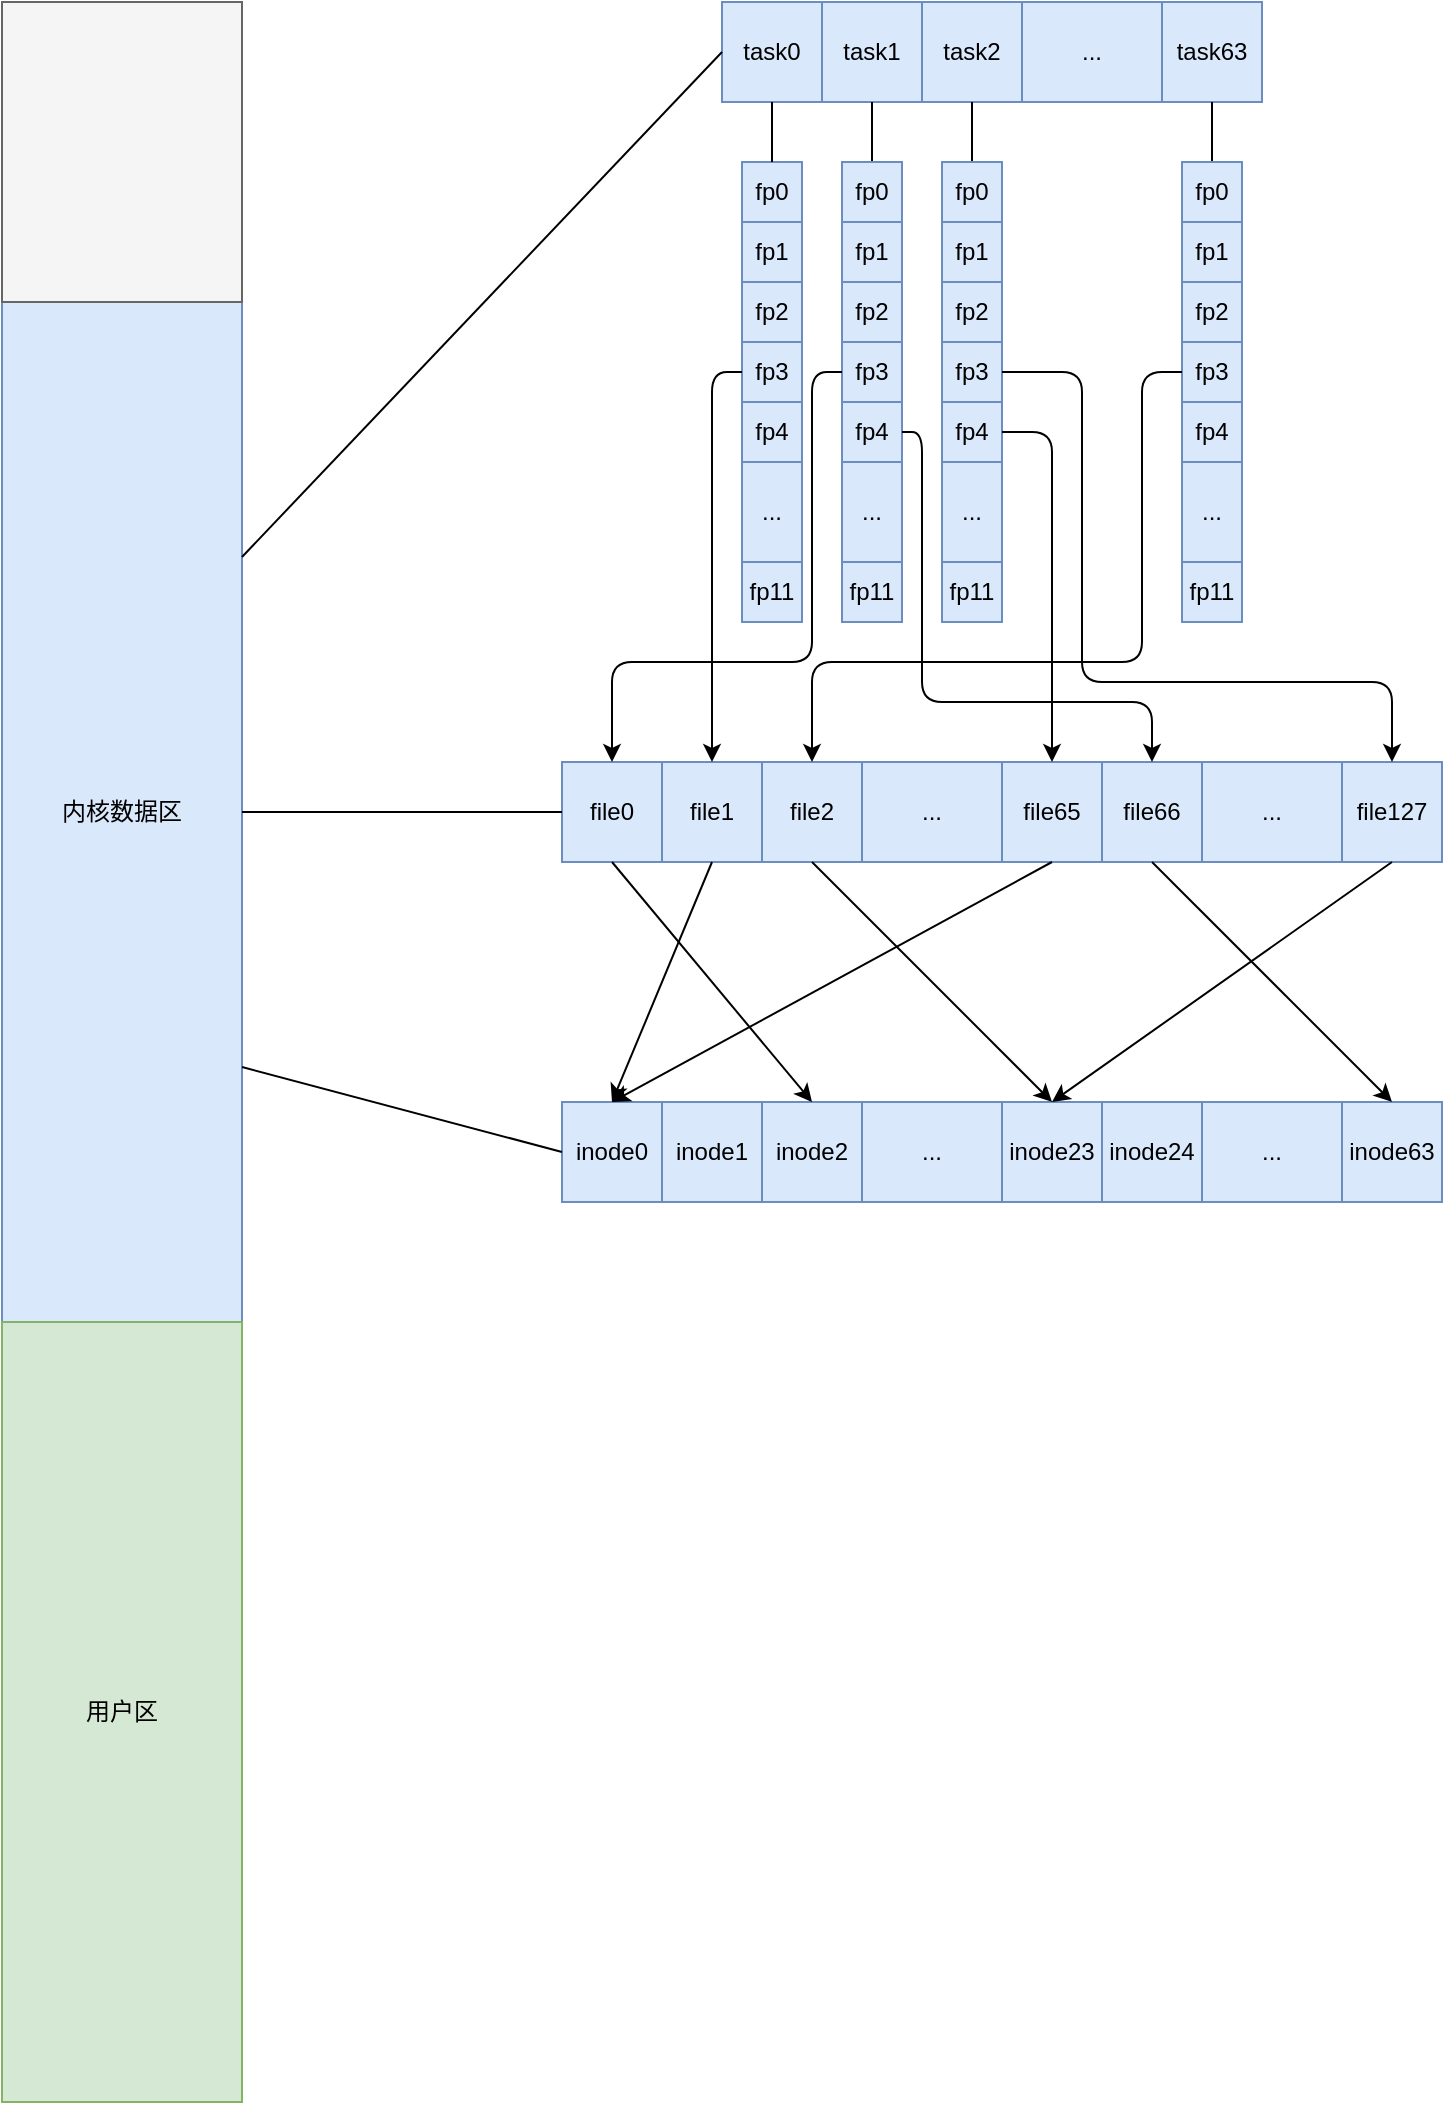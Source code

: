 <mxfile version="13.3.5" type="device"><diagram id="aM4etmyx-_1-CEV2C4Z1" name="Page-1"><mxGraphModel dx="1538" dy="1080" grid="1" gridSize="10" guides="1" tooltips="1" connect="1" arrows="1" fold="1" page="1" pageScale="1" pageWidth="2339" pageHeight="3300" math="0" shadow="0"><root><mxCell id="0"/><mxCell id="1" parent="0"/><mxCell id="YdzTeZqrdGx4_KLyWALI-2" value="内核数据区" style="rounded=0;whiteSpace=wrap;html=1;fillColor=#dae8fc;strokeColor=#6c8ebf;" vertex="1" parent="1"><mxGeometry x="120" y="350" width="120" height="510" as="geometry"/></mxCell><mxCell id="YdzTeZqrdGx4_KLyWALI-3" value="task0" style="rounded=0;whiteSpace=wrap;html=1;fillColor=#dae8fc;strokeColor=#6c8ebf;" vertex="1" parent="1"><mxGeometry x="480" y="200" width="50" height="50" as="geometry"/></mxCell><mxCell id="YdzTeZqrdGx4_KLyWALI-4" value="task1" style="rounded=0;whiteSpace=wrap;html=1;fillColor=#dae8fc;strokeColor=#6c8ebf;" vertex="1" parent="1"><mxGeometry x="530" y="200" width="50" height="50" as="geometry"/></mxCell><mxCell id="YdzTeZqrdGx4_KLyWALI-5" value="task2" style="rounded=0;whiteSpace=wrap;html=1;fillColor=#dae8fc;strokeColor=#6c8ebf;" vertex="1" parent="1"><mxGeometry x="580" y="200" width="50" height="50" as="geometry"/></mxCell><mxCell id="YdzTeZqrdGx4_KLyWALI-6" value="task63" style="rounded=0;whiteSpace=wrap;html=1;fillColor=#dae8fc;strokeColor=#6c8ebf;" vertex="1" parent="1"><mxGeometry x="700" y="200" width="50" height="50" as="geometry"/></mxCell><mxCell id="YdzTeZqrdGx4_KLyWALI-7" value="..." style="rounded=0;whiteSpace=wrap;html=1;fillColor=#dae8fc;strokeColor=#6c8ebf;" vertex="1" parent="1"><mxGeometry x="630" y="200" width="70" height="50" as="geometry"/></mxCell><mxCell id="YdzTeZqrdGx4_KLyWALI-8" value="fp0" style="rounded=0;whiteSpace=wrap;html=1;fillColor=#dae8fc;strokeColor=#6c8ebf;" vertex="1" parent="1"><mxGeometry x="490" y="280" width="30" height="30" as="geometry"/></mxCell><mxCell id="YdzTeZqrdGx4_KLyWALI-9" value="fp1" style="rounded=0;whiteSpace=wrap;html=1;fillColor=#dae8fc;strokeColor=#6c8ebf;" vertex="1" parent="1"><mxGeometry x="490" y="310" width="30" height="30" as="geometry"/></mxCell><mxCell id="YdzTeZqrdGx4_KLyWALI-10" value="fp2" style="rounded=0;whiteSpace=wrap;html=1;fillColor=#dae8fc;strokeColor=#6c8ebf;" vertex="1" parent="1"><mxGeometry x="490" y="340" width="30" height="30" as="geometry"/></mxCell><mxCell id="YdzTeZqrdGx4_KLyWALI-11" value="..." style="rounded=0;whiteSpace=wrap;html=1;fillColor=#dae8fc;strokeColor=#6c8ebf;" vertex="1" parent="1"><mxGeometry x="490" y="430" width="30" height="50" as="geometry"/></mxCell><mxCell id="YdzTeZqrdGx4_KLyWALI-12" value="fp11" style="rounded=0;whiteSpace=wrap;html=1;fillColor=#dae8fc;strokeColor=#6c8ebf;" vertex="1" parent="1"><mxGeometry x="490" y="480" width="30" height="30" as="geometry"/></mxCell><mxCell id="YdzTeZqrdGx4_KLyWALI-33" value="" style="endArrow=none;html=1;entryX=0.5;entryY=1;entryDx=0;entryDy=0;exitX=0.5;exitY=0;exitDx=0;exitDy=0;" edge="1" parent="1" source="YdzTeZqrdGx4_KLyWALI-8" target="YdzTeZqrdGx4_KLyWALI-3"><mxGeometry width="50" height="50" relative="1" as="geometry"><mxPoint x="440" y="300" as="sourcePoint"/><mxPoint x="490" y="250" as="targetPoint"/></mxGeometry></mxCell><mxCell id="YdzTeZqrdGx4_KLyWALI-34" value="" style="endArrow=none;html=1;entryX=0.5;entryY=1;entryDx=0;entryDy=0;exitX=0.5;exitY=0;exitDx=0;exitDy=0;" edge="1" parent="1" target="YdzTeZqrdGx4_KLyWALI-4"><mxGeometry width="50" height="50" relative="1" as="geometry"><mxPoint x="555" y="280" as="sourcePoint"/><mxPoint x="530" y="510" as="targetPoint"/></mxGeometry></mxCell><mxCell id="YdzTeZqrdGx4_KLyWALI-35" value="" style="endArrow=none;html=1;entryX=0.5;entryY=1;entryDx=0;entryDy=0;exitX=0.5;exitY=0;exitDx=0;exitDy=0;" edge="1" parent="1" target="YdzTeZqrdGx4_KLyWALI-5"><mxGeometry width="50" height="50" relative="1" as="geometry"><mxPoint x="605" y="280" as="sourcePoint"/><mxPoint x="660" y="600" as="targetPoint"/></mxGeometry></mxCell><mxCell id="YdzTeZqrdGx4_KLyWALI-36" value="" style="endArrow=none;html=1;entryX=0.5;entryY=1;entryDx=0;entryDy=0;exitX=0.5;exitY=0;exitDx=0;exitDy=0;" edge="1" parent="1" target="YdzTeZqrdGx4_KLyWALI-6"><mxGeometry width="50" height="50" relative="1" as="geometry"><mxPoint x="725" y="280" as="sourcePoint"/><mxPoint x="660" y="550" as="targetPoint"/></mxGeometry></mxCell><mxCell id="YdzTeZqrdGx4_KLyWALI-38" value="file0" style="whiteSpace=wrap;html=1;aspect=fixed;fillColor=#dae8fc;strokeColor=#6c8ebf;" vertex="1" parent="1"><mxGeometry x="400" y="580" width="50" height="50" as="geometry"/></mxCell><mxCell id="YdzTeZqrdGx4_KLyWALI-39" value="fp0" style="rounded=0;whiteSpace=wrap;html=1;fillColor=#dae8fc;strokeColor=#6c8ebf;" vertex="1" parent="1"><mxGeometry x="540" y="280" width="30" height="30" as="geometry"/></mxCell><mxCell id="YdzTeZqrdGx4_KLyWALI-40" value="fp1" style="rounded=0;whiteSpace=wrap;html=1;fillColor=#dae8fc;strokeColor=#6c8ebf;" vertex="1" parent="1"><mxGeometry x="540" y="310" width="30" height="30" as="geometry"/></mxCell><mxCell id="YdzTeZqrdGx4_KLyWALI-41" value="fp2" style="rounded=0;whiteSpace=wrap;html=1;fillColor=#dae8fc;strokeColor=#6c8ebf;" vertex="1" parent="1"><mxGeometry x="540" y="340" width="30" height="30" as="geometry"/></mxCell><mxCell id="YdzTeZqrdGx4_KLyWALI-42" value="..." style="rounded=0;whiteSpace=wrap;html=1;fillColor=#dae8fc;strokeColor=#6c8ebf;" vertex="1" parent="1"><mxGeometry x="540" y="430" width="30" height="50" as="geometry"/></mxCell><mxCell id="YdzTeZqrdGx4_KLyWALI-43" value="fp11" style="rounded=0;whiteSpace=wrap;html=1;fillColor=#dae8fc;strokeColor=#6c8ebf;" vertex="1" parent="1"><mxGeometry x="540" y="480" width="30" height="30" as="geometry"/></mxCell><mxCell id="YdzTeZqrdGx4_KLyWALI-50" value="fp0" style="rounded=0;whiteSpace=wrap;html=1;fillColor=#dae8fc;strokeColor=#6c8ebf;" vertex="1" parent="1"><mxGeometry x="590" y="280" width="30" height="30" as="geometry"/></mxCell><mxCell id="YdzTeZqrdGx4_KLyWALI-51" value="fp1" style="rounded=0;whiteSpace=wrap;html=1;fillColor=#dae8fc;strokeColor=#6c8ebf;" vertex="1" parent="1"><mxGeometry x="590" y="310" width="30" height="30" as="geometry"/></mxCell><mxCell id="YdzTeZqrdGx4_KLyWALI-52" value="fp2" style="rounded=0;whiteSpace=wrap;html=1;fillColor=#dae8fc;strokeColor=#6c8ebf;" vertex="1" parent="1"><mxGeometry x="590" y="340" width="30" height="30" as="geometry"/></mxCell><mxCell id="YdzTeZqrdGx4_KLyWALI-53" value="..." style="rounded=0;whiteSpace=wrap;html=1;fillColor=#dae8fc;strokeColor=#6c8ebf;" vertex="1" parent="1"><mxGeometry x="590" y="430" width="30" height="50" as="geometry"/></mxCell><mxCell id="YdzTeZqrdGx4_KLyWALI-54" value="fp11" style="rounded=0;whiteSpace=wrap;html=1;fillColor=#dae8fc;strokeColor=#6c8ebf;" vertex="1" parent="1"><mxGeometry x="590" y="480" width="30" height="30" as="geometry"/></mxCell><mxCell id="YdzTeZqrdGx4_KLyWALI-55" value="fp0" style="rounded=0;whiteSpace=wrap;html=1;fillColor=#dae8fc;strokeColor=#6c8ebf;" vertex="1" parent="1"><mxGeometry x="710" y="280" width="30" height="30" as="geometry"/></mxCell><mxCell id="YdzTeZqrdGx4_KLyWALI-56" value="fp1" style="rounded=0;whiteSpace=wrap;html=1;fillColor=#dae8fc;strokeColor=#6c8ebf;" vertex="1" parent="1"><mxGeometry x="710" y="310" width="30" height="30" as="geometry"/></mxCell><mxCell id="YdzTeZqrdGx4_KLyWALI-57" value="fp2" style="rounded=0;whiteSpace=wrap;html=1;fillColor=#dae8fc;strokeColor=#6c8ebf;" vertex="1" parent="1"><mxGeometry x="710" y="340" width="30" height="30" as="geometry"/></mxCell><mxCell id="YdzTeZqrdGx4_KLyWALI-58" value="..." style="rounded=0;whiteSpace=wrap;html=1;fillColor=#dae8fc;strokeColor=#6c8ebf;" vertex="1" parent="1"><mxGeometry x="710" y="430" width="30" height="50" as="geometry"/></mxCell><mxCell id="YdzTeZqrdGx4_KLyWALI-59" value="fp11" style="rounded=0;whiteSpace=wrap;html=1;fillColor=#dae8fc;strokeColor=#6c8ebf;" vertex="1" parent="1"><mxGeometry x="710" y="480" width="30" height="30" as="geometry"/></mxCell><mxCell id="YdzTeZqrdGx4_KLyWALI-60" value="file1" style="whiteSpace=wrap;html=1;aspect=fixed;fillColor=#dae8fc;strokeColor=#6c8ebf;" vertex="1" parent="1"><mxGeometry x="450" y="580" width="50" height="50" as="geometry"/></mxCell><mxCell id="YdzTeZqrdGx4_KLyWALI-61" value="file2" style="whiteSpace=wrap;html=1;aspect=fixed;fillColor=#dae8fc;strokeColor=#6c8ebf;" vertex="1" parent="1"><mxGeometry x="500" y="580" width="50" height="50" as="geometry"/></mxCell><mxCell id="YdzTeZqrdGx4_KLyWALI-62" value="file127" style="whiteSpace=wrap;html=1;aspect=fixed;fillColor=#dae8fc;strokeColor=#6c8ebf;" vertex="1" parent="1"><mxGeometry x="790" y="580" width="50" height="50" as="geometry"/></mxCell><mxCell id="YdzTeZqrdGx4_KLyWALI-63" value="..." style="rounded=0;whiteSpace=wrap;html=1;fillColor=#dae8fc;strokeColor=#6c8ebf;" vertex="1" parent="1"><mxGeometry x="550" y="580" width="70" height="50" as="geometry"/></mxCell><mxCell id="YdzTeZqrdGx4_KLyWALI-69" value="file66" style="whiteSpace=wrap;html=1;aspect=fixed;fillColor=#dae8fc;strokeColor=#6c8ebf;" vertex="1" parent="1"><mxGeometry x="670" y="580" width="50" height="50" as="geometry"/></mxCell><mxCell id="YdzTeZqrdGx4_KLyWALI-70" value="file65" style="whiteSpace=wrap;html=1;aspect=fixed;fillColor=#dae8fc;strokeColor=#6c8ebf;" vertex="1" parent="1"><mxGeometry x="620" y="580" width="50" height="50" as="geometry"/></mxCell><mxCell id="YdzTeZqrdGx4_KLyWALI-71" value="..." style="rounded=0;whiteSpace=wrap;html=1;fillColor=#dae8fc;strokeColor=#6c8ebf;" vertex="1" parent="1"><mxGeometry x="720" y="580" width="70" height="50" as="geometry"/></mxCell><mxCell id="YdzTeZqrdGx4_KLyWALI-74" value="fp3" style="rounded=0;whiteSpace=wrap;html=1;fillColor=#dae8fc;strokeColor=#6c8ebf;" vertex="1" parent="1"><mxGeometry x="490" y="370" width="30" height="30" as="geometry"/></mxCell><mxCell id="YdzTeZqrdGx4_KLyWALI-75" value="fp4" style="rounded=0;whiteSpace=wrap;html=1;fillColor=#dae8fc;strokeColor=#6c8ebf;" vertex="1" parent="1"><mxGeometry x="490" y="400" width="30" height="30" as="geometry"/></mxCell><mxCell id="YdzTeZqrdGx4_KLyWALI-77" value="fp3" style="rounded=0;whiteSpace=wrap;html=1;fillColor=#dae8fc;strokeColor=#6c8ebf;" vertex="1" parent="1"><mxGeometry x="540" y="370" width="30" height="30" as="geometry"/></mxCell><mxCell id="YdzTeZqrdGx4_KLyWALI-78" value="fp4" style="rounded=0;whiteSpace=wrap;html=1;fillColor=#dae8fc;strokeColor=#6c8ebf;" vertex="1" parent="1"><mxGeometry x="540" y="400" width="30" height="30" as="geometry"/></mxCell><mxCell id="YdzTeZqrdGx4_KLyWALI-80" value="fp3" style="rounded=0;whiteSpace=wrap;html=1;fillColor=#dae8fc;strokeColor=#6c8ebf;" vertex="1" parent="1"><mxGeometry x="590" y="370" width="30" height="30" as="geometry"/></mxCell><mxCell id="YdzTeZqrdGx4_KLyWALI-81" value="fp4" style="rounded=0;whiteSpace=wrap;html=1;fillColor=#dae8fc;strokeColor=#6c8ebf;" vertex="1" parent="1"><mxGeometry x="590" y="400" width="30" height="30" as="geometry"/></mxCell><mxCell id="YdzTeZqrdGx4_KLyWALI-83" value="fp3" style="rounded=0;whiteSpace=wrap;html=1;fillColor=#dae8fc;strokeColor=#6c8ebf;" vertex="1" parent="1"><mxGeometry x="710" y="370" width="30" height="30" as="geometry"/></mxCell><mxCell id="YdzTeZqrdGx4_KLyWALI-84" value="fp4" style="rounded=0;whiteSpace=wrap;html=1;fillColor=#dae8fc;strokeColor=#6c8ebf;" vertex="1" parent="1"><mxGeometry x="710" y="400" width="30" height="30" as="geometry"/></mxCell><mxCell id="YdzTeZqrdGx4_KLyWALI-86" value="" style="endArrow=classic;html=1;exitX=0;exitY=0.5;exitDx=0;exitDy=0;entryX=0.5;entryY=0;entryDx=0;entryDy=0;" edge="1" parent="1" source="YdzTeZqrdGx4_KLyWALI-74" target="YdzTeZqrdGx4_KLyWALI-60"><mxGeometry width="50" height="50" relative="1" as="geometry"><mxPoint x="370" y="350" as="sourcePoint"/><mxPoint x="420" y="300" as="targetPoint"/><Array as="points"><mxPoint x="475" y="385"/></Array></mxGeometry></mxCell><mxCell id="YdzTeZqrdGx4_KLyWALI-88" value="" style="endArrow=classic;html=1;entryX=0.5;entryY=0;entryDx=0;entryDy=0;exitX=1;exitY=0.5;exitDx=0;exitDy=0;" edge="1" parent="1" source="YdzTeZqrdGx4_KLyWALI-78" target="YdzTeZqrdGx4_KLyWALI-69"><mxGeometry width="50" height="50" relative="1" as="geometry"><mxPoint x="590" y="530" as="sourcePoint"/><mxPoint x="670" y="530" as="targetPoint"/><Array as="points"><mxPoint x="580" y="415"/><mxPoint x="580" y="550"/><mxPoint x="695" y="550"/></Array></mxGeometry></mxCell><mxCell id="YdzTeZqrdGx4_KLyWALI-90" value="" style="endArrow=classic;html=1;exitX=0;exitY=0.5;exitDx=0;exitDy=0;entryX=0.5;entryY=0;entryDx=0;entryDy=0;" edge="1" parent="1" target="YdzTeZqrdGx4_KLyWALI-38"><mxGeometry width="50" height="50" relative="1" as="geometry"><mxPoint x="540" y="385" as="sourcePoint"/><mxPoint x="525" y="580" as="targetPoint"/><Array as="points"><mxPoint x="525" y="385"/><mxPoint x="525" y="530"/><mxPoint x="425" y="530"/></Array></mxGeometry></mxCell><mxCell id="YdzTeZqrdGx4_KLyWALI-91" value="" style="endArrow=classic;html=1;exitX=0;exitY=0.5;exitDx=0;exitDy=0;entryX=0.5;entryY=0;entryDx=0;entryDy=0;" edge="1" parent="1" source="YdzTeZqrdGx4_KLyWALI-83" target="YdzTeZqrdGx4_KLyWALI-61"><mxGeometry width="50" height="50" relative="1" as="geometry"><mxPoint x="830" y="440" as="sourcePoint"/><mxPoint x="680" y="385" as="targetPoint"/><Array as="points"><mxPoint x="690" y="385"/><mxPoint x="690" y="530"/><mxPoint x="525" y="530"/></Array></mxGeometry></mxCell><mxCell id="YdzTeZqrdGx4_KLyWALI-92" value="" style="endArrow=classic;html=1;exitX=1;exitY=0.5;exitDx=0;exitDy=0;entryX=0.5;entryY=0;entryDx=0;entryDy=0;" edge="1" parent="1" source="YdzTeZqrdGx4_KLyWALI-81" target="YdzTeZqrdGx4_KLyWALI-70"><mxGeometry width="50" height="50" relative="1" as="geometry"><mxPoint x="780" y="410" as="sourcePoint"/><mxPoint x="830" y="360" as="targetPoint"/><Array as="points"><mxPoint x="645" y="415"/></Array></mxGeometry></mxCell><mxCell id="YdzTeZqrdGx4_KLyWALI-93" value="inode0" style="whiteSpace=wrap;html=1;aspect=fixed;fillColor=#dae8fc;strokeColor=#6c8ebf;" vertex="1" parent="1"><mxGeometry x="400" y="750" width="50" height="50" as="geometry"/></mxCell><mxCell id="YdzTeZqrdGx4_KLyWALI-95" value="inode1" style="whiteSpace=wrap;html=1;aspect=fixed;fillColor=#dae8fc;strokeColor=#6c8ebf;" vertex="1" parent="1"><mxGeometry x="450" y="750" width="50" height="50" as="geometry"/></mxCell><mxCell id="YdzTeZqrdGx4_KLyWALI-96" value="..." style="rounded=0;whiteSpace=wrap;html=1;fillColor=#dae8fc;strokeColor=#6c8ebf;" vertex="1" parent="1"><mxGeometry x="550" y="750" width="70" height="50" as="geometry"/></mxCell><mxCell id="YdzTeZqrdGx4_KLyWALI-97" value="inode2" style="whiteSpace=wrap;html=1;aspect=fixed;fillColor=#dae8fc;strokeColor=#6c8ebf;" vertex="1" parent="1"><mxGeometry x="500" y="750" width="50" height="50" as="geometry"/></mxCell><mxCell id="YdzTeZqrdGx4_KLyWALI-98" value="inode23" style="whiteSpace=wrap;html=1;aspect=fixed;fillColor=#dae8fc;strokeColor=#6c8ebf;" vertex="1" parent="1"><mxGeometry x="620" y="750" width="50" height="50" as="geometry"/></mxCell><mxCell id="YdzTeZqrdGx4_KLyWALI-99" value="inode24" style="whiteSpace=wrap;html=1;aspect=fixed;fillColor=#dae8fc;strokeColor=#6c8ebf;" vertex="1" parent="1"><mxGeometry x="670" y="750" width="50" height="50" as="geometry"/></mxCell><mxCell id="YdzTeZqrdGx4_KLyWALI-100" value="inode63" style="whiteSpace=wrap;html=1;aspect=fixed;fillColor=#dae8fc;strokeColor=#6c8ebf;" vertex="1" parent="1"><mxGeometry x="790" y="750" width="50" height="50" as="geometry"/></mxCell><mxCell id="YdzTeZqrdGx4_KLyWALI-101" value="..." style="rounded=0;whiteSpace=wrap;html=1;fillColor=#dae8fc;strokeColor=#6c8ebf;" vertex="1" parent="1"><mxGeometry x="720" y="750" width="70" height="50" as="geometry"/></mxCell><mxCell id="YdzTeZqrdGx4_KLyWALI-102" value="" style="endArrow=classic;html=1;exitX=0.5;exitY=1;exitDx=0;exitDy=0;entryX=0.5;entryY=0;entryDx=0;entryDy=0;" edge="1" parent="1" source="YdzTeZqrdGx4_KLyWALI-38" target="YdzTeZqrdGx4_KLyWALI-97"><mxGeometry width="50" height="50" relative="1" as="geometry"><mxPoint x="440" y="740" as="sourcePoint"/><mxPoint x="490" y="690" as="targetPoint"/></mxGeometry></mxCell><mxCell id="YdzTeZqrdGx4_KLyWALI-103" value="" style="endArrow=classic;html=1;exitX=0.5;exitY=1;exitDx=0;exitDy=0;" edge="1" parent="1" source="YdzTeZqrdGx4_KLyWALI-61"><mxGeometry width="50" height="50" relative="1" as="geometry"><mxPoint x="550" y="710" as="sourcePoint"/><mxPoint x="645" y="750" as="targetPoint"/></mxGeometry></mxCell><mxCell id="YdzTeZqrdGx4_KLyWALI-104" value="" style="endArrow=classic;html=1;exitX=0.5;exitY=1;exitDx=0;exitDy=0;entryX=0.5;entryY=0;entryDx=0;entryDy=0;" edge="1" parent="1" source="YdzTeZqrdGx4_KLyWALI-70" target="YdzTeZqrdGx4_KLyWALI-93"><mxGeometry width="50" height="50" relative="1" as="geometry"><mxPoint x="680" y="710" as="sourcePoint"/><mxPoint x="730" y="660" as="targetPoint"/></mxGeometry></mxCell><mxCell id="YdzTeZqrdGx4_KLyWALI-105" value="" style="endArrow=classic;html=1;exitX=1;exitY=0.5;exitDx=0;exitDy=0;entryX=0.5;entryY=0;entryDx=0;entryDy=0;" edge="1" parent="1" source="YdzTeZqrdGx4_KLyWALI-80" target="YdzTeZqrdGx4_KLyWALI-62"><mxGeometry width="50" height="50" relative="1" as="geometry"><mxPoint x="760" y="690" as="sourcePoint"/><mxPoint x="870" y="670" as="targetPoint"/><Array as="points"><mxPoint x="660" y="385"/><mxPoint x="660" y="540"/><mxPoint x="815" y="540"/></Array></mxGeometry></mxCell><mxCell id="YdzTeZqrdGx4_KLyWALI-106" value="" style="endArrow=classic;html=1;exitX=0.5;exitY=1;exitDx=0;exitDy=0;entryX=0.5;entryY=0;entryDx=0;entryDy=0;" edge="1" parent="1" source="YdzTeZqrdGx4_KLyWALI-62" target="YdzTeZqrdGx4_KLyWALI-98"><mxGeometry width="50" height="50" relative="1" as="geometry"><mxPoint x="840" y="700" as="sourcePoint"/><mxPoint x="890" y="650" as="targetPoint"/></mxGeometry></mxCell><mxCell id="YdzTeZqrdGx4_KLyWALI-107" value="" style="endArrow=classic;html=1;exitX=0.5;exitY=1;exitDx=0;exitDy=0;entryX=0.5;entryY=0;entryDx=0;entryDy=0;" edge="1" parent="1" source="YdzTeZqrdGx4_KLyWALI-69" target="YdzTeZqrdGx4_KLyWALI-100"><mxGeometry width="50" height="50" relative="1" as="geometry"><mxPoint x="900" y="730" as="sourcePoint"/><mxPoint x="950" y="680" as="targetPoint"/></mxGeometry></mxCell><mxCell id="YdzTeZqrdGx4_KLyWALI-108" value="" style="endArrow=classic;html=1;exitX=0.5;exitY=1;exitDx=0;exitDy=0;" edge="1" parent="1" source="YdzTeZqrdGx4_KLyWALI-60"><mxGeometry width="50" height="50" relative="1" as="geometry"><mxPoint x="860" y="540" as="sourcePoint"/><mxPoint x="425" y="750" as="targetPoint"/></mxGeometry></mxCell><mxCell id="YdzTeZqrdGx4_KLyWALI-110" value="" style="endArrow=none;html=1;exitX=1;exitY=0.25;exitDx=0;exitDy=0;entryX=0;entryY=0.5;entryDx=0;entryDy=0;" edge="1" parent="1" source="YdzTeZqrdGx4_KLyWALI-2" target="YdzTeZqrdGx4_KLyWALI-3"><mxGeometry width="50" height="50" relative="1" as="geometry"><mxPoint x="340" y="290" as="sourcePoint"/><mxPoint x="390" y="240" as="targetPoint"/></mxGeometry></mxCell><mxCell id="YdzTeZqrdGx4_KLyWALI-111" value="" style="endArrow=none;html=1;exitX=1;exitY=0.5;exitDx=0;exitDy=0;entryX=0;entryY=0.5;entryDx=0;entryDy=0;" edge="1" parent="1" source="YdzTeZqrdGx4_KLyWALI-2" target="YdzTeZqrdGx4_KLyWALI-38"><mxGeometry width="50" height="50" relative="1" as="geometry"><mxPoint x="270" y="450" as="sourcePoint"/><mxPoint x="320" y="400" as="targetPoint"/></mxGeometry></mxCell><mxCell id="YdzTeZqrdGx4_KLyWALI-112" value="" style="endArrow=none;html=1;exitX=1;exitY=0.75;exitDx=0;exitDy=0;entryX=0;entryY=0.5;entryDx=0;entryDy=0;" edge="1" parent="1" source="YdzTeZqrdGx4_KLyWALI-2" target="YdzTeZqrdGx4_KLyWALI-93"><mxGeometry width="50" height="50" relative="1" as="geometry"><mxPoint x="250" y="720" as="sourcePoint"/><mxPoint x="300" y="670" as="targetPoint"/></mxGeometry></mxCell><mxCell id="YdzTeZqrdGx4_KLyWALI-113" value="用户区" style="rounded=0;whiteSpace=wrap;html=1;fillColor=#d5e8d4;strokeColor=#82b366;" vertex="1" parent="1"><mxGeometry x="120" y="860" width="120" height="390" as="geometry"/></mxCell><mxCell id="YdzTeZqrdGx4_KLyWALI-114" value="" style="rounded=0;whiteSpace=wrap;html=1;fillColor=#f5f5f5;strokeColor=#666666;fontColor=#333333;" vertex="1" parent="1"><mxGeometry x="120" y="200" width="120" height="150" as="geometry"/></mxCell></root></mxGraphModel></diagram></mxfile>